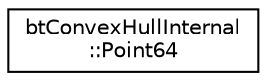 digraph "Graphical Class Hierarchy"
{
  edge [fontname="Helvetica",fontsize="10",labelfontname="Helvetica",labelfontsize="10"];
  node [fontname="Helvetica",fontsize="10",shape=record];
  rankdir="LR";
  Node1 [label="btConvexHullInternal\l::Point64",height=0.2,width=0.4,color="black", fillcolor="white", style="filled",URL="$classbt_convex_hull_internal_1_1_point64.html"];
}

